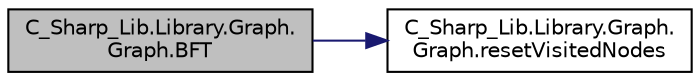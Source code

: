 digraph "C_Sharp_Lib.Library.Graph.Graph.BFT"
{
 // LATEX_PDF_SIZE
  edge [fontname="Helvetica",fontsize="10",labelfontname="Helvetica",labelfontsize="10"];
  node [fontname="Helvetica",fontsize="10",shape=record];
  rankdir="LR";
  Node1 [label="C_Sharp_Lib.Library.Graph.\lGraph.BFT",height=0.2,width=0.4,color="black", fillcolor="grey75", style="filled", fontcolor="black",tooltip="Traverses through graph using Breadth First Traversal starting from graph's root"];
  Node1 -> Node2 [color="midnightblue",fontsize="10",style="solid",fontname="Helvetica"];
  Node2 [label="C_Sharp_Lib.Library.Graph.\lGraph.resetVisitedNodes",height=0.2,width=0.4,color="black", fillcolor="white", style="filled",URL="$class_c___sharp___lib_1_1_library_1_1_graph_1_1_graph.html#a5b40f3412455bece44c12a2558ffb9f6",tooltip="Resets all nodes in"];
}
